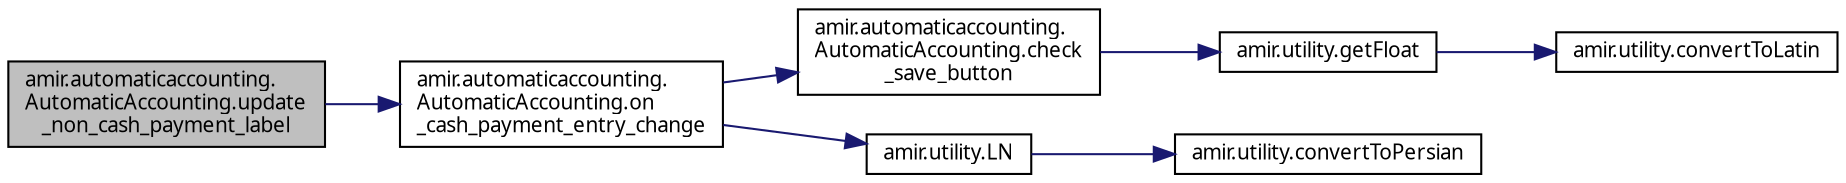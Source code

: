 digraph "amir.automaticaccounting.AutomaticAccounting.update_non_cash_payment_label"
{
 // LATEX_PDF_SIZE
  edge [fontname="FreeSans.ttf",fontsize="10",labelfontname="FreeSans.ttf",labelfontsize="10"];
  node [fontname="FreeSans.ttf",fontsize="10",shape=record];
  rankdir="LR";
  Node1 [label="amir.automaticaccounting.\lAutomaticAccounting.update\l_non_cash_payment_label",height=0.2,width=0.4,color="black", fillcolor="grey75", style="filled", fontcolor="black",tooltip=" "];
  Node1 -> Node2 [color="midnightblue",fontsize="10",style="solid",fontname="FreeSans.ttf"];
  Node2 [label="amir.automaticaccounting.\lAutomaticAccounting.on\l_cash_payment_entry_change",height=0.2,width=0.4,color="black", fillcolor="white", style="filled",URL="$classamir_1_1automaticaccounting_1_1_automatic_accounting.html#a5fac2f2542e978b9b64ffb709f05964d",tooltip=" "];
  Node2 -> Node3 [color="midnightblue",fontsize="10",style="solid",fontname="FreeSans.ttf"];
  Node3 [label="amir.automaticaccounting.\lAutomaticAccounting.check\l_save_button",height=0.2,width=0.4,color="black", fillcolor="white", style="filled",URL="$classamir_1_1automaticaccounting_1_1_automatic_accounting.html#ab4be1bbc1ae8ae31486c2bc8f70d5c34",tooltip=" "];
  Node3 -> Node4 [color="midnightblue",fontsize="10",style="solid",fontname="FreeSans.ttf"];
  Node4 [label="amir.utility.getFloat",height=0.2,width=0.4,color="black", fillcolor="white", style="filled",URL="$group___utility.html#gab359bca86538a10272824cabaa24430c",tooltip=" "];
  Node4 -> Node5 [color="midnightblue",fontsize="10",style="solid",fontname="FreeSans.ttf"];
  Node5 [label="amir.utility.convertToLatin",height=0.2,width=0.4,color="black", fillcolor="white", style="filled",URL="$group___utility.html#gabf2b9d91803e7a6c154b9f722259b244",tooltip=" "];
  Node2 -> Node6 [color="midnightblue",fontsize="10",style="solid",fontname="FreeSans.ttf"];
  Node6 [label="amir.utility.LN",height=0.2,width=0.4,color="black", fillcolor="white", style="filled",URL="$group___utility.html#ga0743603f91496779ad987d6a561f2142",tooltip="Check the active locale and choose number characters from that locale."];
  Node6 -> Node7 [color="midnightblue",fontsize="10",style="solid",fontname="FreeSans.ttf"];
  Node7 [label="amir.utility.convertToPersian",height=0.2,width=0.4,color="black", fillcolor="white", style="filled",URL="$group___utility.html#ga8b89d0d191ac53afdec68da806fe310d",tooltip=" "];
}
